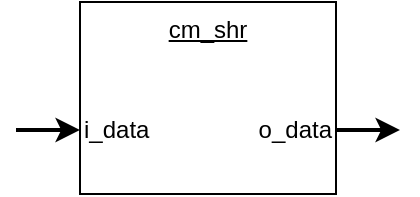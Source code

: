 <mxfile version="21.6.5" type="device" pages="3">
  <diagram name="bd_brief" id="hbk3G82xcq_aO88PHi2Z">
    <mxGraphModel dx="614" dy="352" grid="1" gridSize="8" guides="1" tooltips="1" connect="1" arrows="1" fold="1" page="1" pageScale="1" pageWidth="2560" pageHeight="1440" math="0" shadow="0">
      <root>
        <mxCell id="0" />
        <mxCell id="1" parent="0" />
        <mxCell id="T4b2zqATLYc1FD9dL-10-1" value="cm_shr" style="rounded=0;whiteSpace=wrap;html=1;verticalAlign=top;fontStyle=4" parent="1" vertex="1">
          <mxGeometry x="64" y="32" width="128" height="96" as="geometry" />
        </mxCell>
        <mxCell id="T4b2zqATLYc1FD9dL-10-5" style="edgeStyle=orthogonalEdgeStyle;rounded=0;orthogonalLoop=1;jettySize=auto;html=1;entryX=0;entryY=0.5;entryDx=0;entryDy=0;strokeWidth=2;" parent="1" target="T4b2zqATLYc1FD9dL-10-6" edge="1">
          <mxGeometry relative="1" as="geometry">
            <mxPoint x="32" y="96" as="sourcePoint" />
          </mxGeometry>
        </mxCell>
        <mxCell id="T4b2zqATLYc1FD9dL-10-6" value="i_data" style="text;html=1;strokeColor=none;fillColor=none;align=left;verticalAlign=middle;whiteSpace=wrap;rounded=0;" parent="1" vertex="1">
          <mxGeometry x="64" y="80" width="64" height="32" as="geometry" />
        </mxCell>
        <mxCell id="T4b2zqATLYc1FD9dL-10-9" style="edgeStyle=orthogonalEdgeStyle;rounded=0;orthogonalLoop=1;jettySize=auto;html=1;exitX=1;exitY=0.5;exitDx=0;exitDy=0;strokeWidth=2;" parent="1" source="T4b2zqATLYc1FD9dL-10-10" edge="1">
          <mxGeometry relative="1" as="geometry">
            <mxPoint x="224" y="96" as="targetPoint" />
          </mxGeometry>
        </mxCell>
        <mxCell id="T4b2zqATLYc1FD9dL-10-10" value="o_data" style="text;html=1;strokeColor=none;fillColor=none;align=right;verticalAlign=middle;whiteSpace=wrap;rounded=0;" parent="1" vertex="1">
          <mxGeometry x="128" y="80" width="64" height="32" as="geometry" />
        </mxCell>
      </root>
    </mxGraphModel>
  </diagram>
  <diagram id="Lz09IUpo3DLwDuxb-j5v" name="wf_rst_first">
    <mxGraphModel dx="511" dy="293" grid="1" gridSize="8" guides="0" tooltips="1" connect="1" arrows="0" fold="1" page="1" pageScale="1" pageWidth="2560" pageHeight="1440" math="0" shadow="0">
      <root>
        <mxCell id="0" />
        <mxCell id="1" parent="0" />
        <mxCell id="9BLyIg_P02hVrEGSlZpF-42" value="" style="endArrow=none;html=1;rounded=0;fontSize=12;startSize=3;endSize=3;strokeColor=#CCCCCC;" edge="1" parent="1">
          <mxGeometry width="50" height="50" relative="1" as="geometry">
            <mxPoint x="376" y="152" as="sourcePoint" />
            <mxPoint x="376" y="8" as="targetPoint" />
          </mxGeometry>
        </mxCell>
        <mxCell id="9BLyIg_P02hVrEGSlZpF-40" value="" style="endArrow=none;html=1;rounded=0;fontSize=12;startSize=3;endSize=3;strokeColor=#CCCCCC;" edge="1" parent="1">
          <mxGeometry width="50" height="50" relative="1" as="geometry">
            <mxPoint x="312" y="152" as="sourcePoint" />
            <mxPoint x="312" y="8" as="targetPoint" />
          </mxGeometry>
        </mxCell>
        <mxCell id="9BLyIg_P02hVrEGSlZpF-41" value="" style="endArrow=none;html=1;rounded=0;fontSize=12;startSize=3;endSize=3;strokeColor=#CCCCCC;" edge="1" parent="1">
          <mxGeometry width="50" height="50" relative="1" as="geometry">
            <mxPoint x="344" y="152" as="sourcePoint" />
            <mxPoint x="344" y="8" as="targetPoint" />
          </mxGeometry>
        </mxCell>
        <mxCell id="9BLyIg_P02hVrEGSlZpF-1" value="" style="endArrow=none;html=1;rounded=0;fontSize=12;startSize=3;endSize=3;strokeColor=#CCCCCC;" edge="1" parent="1">
          <mxGeometry width="50" height="50" relative="1" as="geometry">
            <mxPoint x="88" y="152" as="sourcePoint" />
            <mxPoint x="88" y="8" as="targetPoint" />
          </mxGeometry>
        </mxCell>
        <mxCell id="9BLyIg_P02hVrEGSlZpF-2" value="" style="endArrow=none;html=1;rounded=0;fontSize=12;startSize=3;endSize=3;strokeColor=#CCCCCC;" edge="1" parent="1">
          <mxGeometry width="50" height="50" relative="1" as="geometry">
            <mxPoint x="120" y="152" as="sourcePoint" />
            <mxPoint x="120" y="8" as="targetPoint" />
          </mxGeometry>
        </mxCell>
        <mxCell id="9BLyIg_P02hVrEGSlZpF-3" value="" style="endArrow=none;html=1;rounded=0;fontSize=12;startSize=3;endSize=3;strokeColor=#CCCCCC;" edge="1" parent="1">
          <mxGeometry width="50" height="50" relative="1" as="geometry">
            <mxPoint x="152" y="152" as="sourcePoint" />
            <mxPoint x="152" y="8" as="targetPoint" />
          </mxGeometry>
        </mxCell>
        <mxCell id="9BLyIg_P02hVrEGSlZpF-4" value="" style="endArrow=none;html=1;rounded=0;fontSize=12;startSize=3;endSize=3;strokeColor=#CCCCCC;" edge="1" parent="1">
          <mxGeometry width="50" height="50" relative="1" as="geometry">
            <mxPoint x="184" y="152" as="sourcePoint" />
            <mxPoint x="184" y="8" as="targetPoint" />
          </mxGeometry>
        </mxCell>
        <mxCell id="9BLyIg_P02hVrEGSlZpF-5" value="" style="endArrow=none;html=1;rounded=0;fontSize=12;startSize=3;endSize=3;strokeColor=#CCCCCC;" edge="1" parent="1">
          <mxGeometry width="50" height="50" relative="1" as="geometry">
            <mxPoint x="216" y="152" as="sourcePoint" />
            <mxPoint x="216" y="8" as="targetPoint" />
          </mxGeometry>
        </mxCell>
        <mxCell id="9BLyIg_P02hVrEGSlZpF-6" value="" style="endArrow=none;html=1;rounded=0;fontSize=12;startSize=3;endSize=3;strokeColor=#CCCCCC;" edge="1" parent="1">
          <mxGeometry width="50" height="50" relative="1" as="geometry">
            <mxPoint x="248" y="152" as="sourcePoint" />
            <mxPoint x="248" y="8" as="targetPoint" />
          </mxGeometry>
        </mxCell>
        <mxCell id="9BLyIg_P02hVrEGSlZpF-7" value="" style="endArrow=none;html=1;rounded=0;fontSize=12;startSize=3;endSize=3;strokeColor=#CCCCCC;" edge="1" parent="1">
          <mxGeometry width="50" height="50" relative="1" as="geometry">
            <mxPoint x="280" y="152" as="sourcePoint" />
            <mxPoint x="280" y="8" as="targetPoint" />
          </mxGeometry>
        </mxCell>
        <mxCell id="9BLyIg_P02hVrEGSlZpF-8" value="x" style="rounded=0;whiteSpace=wrap;html=1;fontSize=8;strokeColor=#000000;strokeWidth=1;fillColor=#F19C99;" vertex="1" parent="1">
          <mxGeometry x="72" y="120" width="144" height="16" as="geometry" />
        </mxCell>
        <mxCell id="9BLyIg_P02hVrEGSlZpF-13" value="clock" style="text;html=1;strokeColor=none;fillColor=none;align=right;verticalAlign=middle;whiteSpace=wrap;rounded=0;fontSize=8;" vertex="1" parent="1">
          <mxGeometry x="24" y="24" width="32" height="16" as="geometry" />
        </mxCell>
        <mxCell id="9BLyIg_P02hVrEGSlZpF-14" value="rst" style="text;html=1;strokeColor=none;fillColor=none;align=right;verticalAlign=middle;whiteSpace=wrap;rounded=0;fontSize=8;" vertex="1" parent="1">
          <mxGeometry x="24" y="56" width="32" height="16" as="geometry" />
        </mxCell>
        <mxCell id="9BLyIg_P02hVrEGSlZpF-16" value="" style="endArrow=none;html=1;rounded=0;fontSize=8;startSize=3;endSize=3;strokeColor=#000000;" edge="1" parent="1">
          <mxGeometry width="50" height="50" relative="1" as="geometry">
            <mxPoint x="72" y="40" as="sourcePoint" />
            <mxPoint x="392" y="24" as="targetPoint" />
            <Array as="points">
              <mxPoint x="88" y="40" />
              <mxPoint x="88" y="24" />
              <mxPoint x="104" y="24" />
              <mxPoint x="104" y="40" />
              <mxPoint x="120" y="40" />
              <mxPoint x="120" y="24" />
              <mxPoint x="136" y="24" />
              <mxPoint x="136" y="40" />
              <mxPoint x="152" y="40" />
              <mxPoint x="152" y="24" />
              <mxPoint x="168" y="24" />
              <mxPoint x="168" y="40" />
              <mxPoint x="184" y="40" />
              <mxPoint x="184" y="24" />
              <mxPoint x="200" y="24" />
              <mxPoint x="200" y="40" />
              <mxPoint x="216" y="40" />
              <mxPoint x="216" y="24" />
              <mxPoint x="232" y="24" />
              <mxPoint x="232" y="40" />
              <mxPoint x="248" y="40" />
              <mxPoint x="248" y="24" />
              <mxPoint x="264" y="24" />
              <mxPoint x="264" y="40" />
              <mxPoint x="280" y="40" />
              <mxPoint x="280" y="24" />
              <mxPoint x="296" y="24" />
              <mxPoint x="296" y="40" />
              <mxPoint x="312" y="40" />
              <mxPoint x="312" y="24" />
              <mxPoint x="328" y="24" />
              <mxPoint x="328" y="40" />
              <mxPoint x="344" y="40" />
              <mxPoint x="344" y="24" />
              <mxPoint x="360" y="24" />
              <mxPoint x="360" y="40" />
              <mxPoint x="376" y="40" />
              <mxPoint x="376" y="24" />
            </Array>
          </mxGeometry>
        </mxCell>
        <mxCell id="9BLyIg_P02hVrEGSlZpF-19" value="x" style="rounded=0;whiteSpace=wrap;html=1;fontSize=8;strokeColor=#000000;strokeWidth=1;fillColor=#F19C99;" vertex="1" parent="1">
          <mxGeometry x="72" y="88" width="48" height="16" as="geometry" />
        </mxCell>
        <mxCell id="9BLyIg_P02hVrEGSlZpF-20" value="i_data" style="text;html=1;strokeColor=none;fillColor=none;align=right;verticalAlign=middle;whiteSpace=wrap;rounded=0;fontSize=8;" vertex="1" parent="1">
          <mxGeometry x="24" y="88" width="32" height="16" as="geometry" />
        </mxCell>
        <mxCell id="9BLyIg_P02hVrEGSlZpF-21" value="o_data" style="text;html=1;strokeColor=none;fillColor=none;align=right;verticalAlign=middle;whiteSpace=wrap;rounded=0;fontSize=8;" vertex="1" parent="1">
          <mxGeometry x="24" y="120" width="32" height="16" as="geometry" />
        </mxCell>
        <mxCell id="9BLyIg_P02hVrEGSlZpF-22" value="" style="endArrow=none;html=1;rounded=0;" edge="1" parent="1">
          <mxGeometry width="50" height="50" relative="1" as="geometry">
            <mxPoint x="72" y="56" as="sourcePoint" />
            <mxPoint x="392" y="72" as="targetPoint" />
            <Array as="points">
              <mxPoint x="120" y="56" />
              <mxPoint x="120" y="72" />
              <mxPoint x="184" y="72" />
              <mxPoint x="184" y="56" />
              <mxPoint x="216" y="56" />
              <mxPoint x="216" y="72" />
            </Array>
          </mxGeometry>
        </mxCell>
        <mxCell id="9BLyIg_P02hVrEGSlZpF-25" value="D0" style="rounded=0;whiteSpace=wrap;html=1;fontSize=8;strokeColor=#000000;strokeWidth=1;fillColor=#FFFFFF;" vertex="1" parent="1">
          <mxGeometry x="120" y="88" width="32" height="16" as="geometry" />
        </mxCell>
        <mxCell id="9BLyIg_P02hVrEGSlZpF-26" value="D1" style="rounded=0;whiteSpace=wrap;html=1;fontSize=8;strokeColor=#000000;strokeWidth=1;fillColor=#FFFFFF;" vertex="1" parent="1">
          <mxGeometry x="152" y="88" width="32" height="16" as="geometry" />
        </mxCell>
        <mxCell id="9BLyIg_P02hVrEGSlZpF-27" value="D2" style="rounded=0;whiteSpace=wrap;html=1;fontSize=8;strokeColor=#000000;strokeWidth=1;fillColor=#FFFFFF;" vertex="1" parent="1">
          <mxGeometry x="184" y="88" width="32" height="16" as="geometry" />
        </mxCell>
        <mxCell id="9BLyIg_P02hVrEGSlZpF-28" value="LEN = 3" style="text;html=1;strokeColor=none;fillColor=none;align=center;verticalAlign=middle;whiteSpace=wrap;rounded=0;fontSize=8;" vertex="1" parent="1">
          <mxGeometry x="64" y="160" width="320" height="16" as="geometry" />
        </mxCell>
        <mxCell id="9BLyIg_P02hVrEGSlZpF-33" value="D3" style="rounded=0;whiteSpace=wrap;html=1;fontSize=8;strokeColor=#000000;strokeWidth=1;fillColor=#FFFFFF;" vertex="1" parent="1">
          <mxGeometry x="216" y="88" width="32" height="16" as="geometry" />
        </mxCell>
        <mxCell id="9BLyIg_P02hVrEGSlZpF-34" value="D0" style="rounded=0;whiteSpace=wrap;html=1;fontSize=8;strokeColor=#000000;strokeWidth=1;fillColor=#FFFFFF;" vertex="1" parent="1">
          <mxGeometry x="216" y="120" width="32" height="16" as="geometry" />
        </mxCell>
        <mxCell id="9BLyIg_P02hVrEGSlZpF-35" value="D1" style="rounded=0;whiteSpace=wrap;html=1;fontSize=8;strokeColor=#000000;strokeWidth=1;fillColor=#FFFFFF;" vertex="1" parent="1">
          <mxGeometry x="248" y="120" width="32" height="16" as="geometry" />
        </mxCell>
        <mxCell id="9BLyIg_P02hVrEGSlZpF-38" value="D4" style="rounded=0;whiteSpace=wrap;html=1;fontSize=8;strokeColor=#000000;strokeWidth=1;fillColor=#FFFFFF;" vertex="1" parent="1">
          <mxGeometry x="312" y="120" width="32" height="16" as="geometry" />
        </mxCell>
        <mxCell id="9BLyIg_P02hVrEGSlZpF-39" value="D4" style="rounded=0;whiteSpace=wrap;html=1;fontSize=8;strokeColor=#000000;strokeWidth=1;fillColor=#FFFFFF;" vertex="1" parent="1">
          <mxGeometry x="344" y="120" width="32" height="16" as="geometry" />
        </mxCell>
        <mxCell id="9BLyIg_P02hVrEGSlZpF-44" value="D4" style="rounded=0;whiteSpace=wrap;html=1;fontSize=8;strokeColor=#000000;strokeWidth=1;fillColor=#FFFFFF;" vertex="1" parent="1">
          <mxGeometry x="248" y="88" width="32" height="16" as="geometry" />
        </mxCell>
        <mxCell id="9BLyIg_P02hVrEGSlZpF-45" value="D5" style="rounded=0;whiteSpace=wrap;html=1;fontSize=8;strokeColor=#000000;strokeWidth=1;fillColor=#FFFFFF;" vertex="1" parent="1">
          <mxGeometry x="280" y="88" width="32" height="16" as="geometry" />
        </mxCell>
        <mxCell id="9BLyIg_P02hVrEGSlZpF-46" value="D6" style="rounded=0;whiteSpace=wrap;html=1;fontSize=8;strokeColor=#000000;strokeWidth=1;fillColor=#FFFFFF;" vertex="1" parent="1">
          <mxGeometry x="312" y="88" width="32" height="16" as="geometry" />
        </mxCell>
        <mxCell id="9BLyIg_P02hVrEGSlZpF-47" value="" style="rounded=0;whiteSpace=wrap;html=1;fontSize=8;strokeColor=#000000;strokeWidth=1;fillColor=#FFFFFF;" vertex="1" parent="1">
          <mxGeometry x="376" y="88" width="16" height="16" as="geometry" />
        </mxCell>
        <mxCell id="9BLyIg_P02hVrEGSlZpF-48" value="" style="rounded=0;whiteSpace=wrap;html=1;fontSize=8;strokeColor=#000000;strokeWidth=1;fillColor=#FFFFFF;" vertex="1" parent="1">
          <mxGeometry x="376" y="120" width="16" height="16" as="geometry" />
        </mxCell>
        <mxCell id="iZzS7bL9PkNWIDwyDle8-2" value="0" style="rounded=0;whiteSpace=wrap;html=1;fontSize=8;strokeColor=#000000;strokeWidth=1;fillColor=#FFE599;" vertex="1" parent="1">
          <mxGeometry x="280" y="120" width="32" height="16" as="geometry" />
        </mxCell>
        <mxCell id="iZzS7bL9PkNWIDwyDle8-3" value="D7" style="rounded=0;whiteSpace=wrap;html=1;fontSize=8;strokeColor=#000000;strokeWidth=1;fillColor=#FFFFFF;" vertex="1" parent="1">
          <mxGeometry x="344" y="88" width="32" height="16" as="geometry" />
        </mxCell>
      </root>
    </mxGraphModel>
  </diagram>
  <diagram id="e3dm9ridUefHX_ieCqCy" name="wf_rst_all">
    <mxGraphModel dx="426" dy="244" grid="1" gridSize="8" guides="1" tooltips="1" connect="1" arrows="1" fold="1" page="1" pageScale="1" pageWidth="2560" pageHeight="1440" math="0" shadow="0">
      <root>
        <mxCell id="0" />
        <mxCell id="1" parent="0" />
        <mxCell id="80mFk8eNuXd3C8eK-A46-1" value="" style="endArrow=none;html=1;rounded=0;fontSize=12;startSize=3;endSize=3;strokeColor=#CCCCCC;" edge="1" parent="1">
          <mxGeometry width="50" height="50" relative="1" as="geometry">
            <mxPoint x="376" y="152" as="sourcePoint" />
            <mxPoint x="376" y="8" as="targetPoint" />
          </mxGeometry>
        </mxCell>
        <mxCell id="80mFk8eNuXd3C8eK-A46-2" value="" style="endArrow=none;html=1;rounded=0;fontSize=12;startSize=3;endSize=3;strokeColor=#CCCCCC;" edge="1" parent="1">
          <mxGeometry width="50" height="50" relative="1" as="geometry">
            <mxPoint x="312" y="152" as="sourcePoint" />
            <mxPoint x="312" y="8" as="targetPoint" />
          </mxGeometry>
        </mxCell>
        <mxCell id="80mFk8eNuXd3C8eK-A46-3" value="" style="endArrow=none;html=1;rounded=0;fontSize=12;startSize=3;endSize=3;strokeColor=#CCCCCC;" edge="1" parent="1">
          <mxGeometry width="50" height="50" relative="1" as="geometry">
            <mxPoint x="344" y="152" as="sourcePoint" />
            <mxPoint x="344" y="8" as="targetPoint" />
          </mxGeometry>
        </mxCell>
        <mxCell id="80mFk8eNuXd3C8eK-A46-4" value="" style="endArrow=none;html=1;rounded=0;fontSize=12;startSize=3;endSize=3;strokeColor=#CCCCCC;" edge="1" parent="1">
          <mxGeometry width="50" height="50" relative="1" as="geometry">
            <mxPoint x="88" y="152" as="sourcePoint" />
            <mxPoint x="88" y="8" as="targetPoint" />
          </mxGeometry>
        </mxCell>
        <mxCell id="80mFk8eNuXd3C8eK-A46-5" value="" style="endArrow=none;html=1;rounded=0;fontSize=12;startSize=3;endSize=3;strokeColor=#CCCCCC;" edge="1" parent="1">
          <mxGeometry width="50" height="50" relative="1" as="geometry">
            <mxPoint x="120" y="152" as="sourcePoint" />
            <mxPoint x="120" y="8" as="targetPoint" />
          </mxGeometry>
        </mxCell>
        <mxCell id="80mFk8eNuXd3C8eK-A46-6" value="" style="endArrow=none;html=1;rounded=0;fontSize=12;startSize=3;endSize=3;strokeColor=#CCCCCC;" edge="1" parent="1">
          <mxGeometry width="50" height="50" relative="1" as="geometry">
            <mxPoint x="152" y="152" as="sourcePoint" />
            <mxPoint x="152" y="8" as="targetPoint" />
          </mxGeometry>
        </mxCell>
        <mxCell id="80mFk8eNuXd3C8eK-A46-7" value="" style="endArrow=none;html=1;rounded=0;fontSize=12;startSize=3;endSize=3;strokeColor=#CCCCCC;" edge="1" parent="1">
          <mxGeometry width="50" height="50" relative="1" as="geometry">
            <mxPoint x="184" y="152" as="sourcePoint" />
            <mxPoint x="184" y="8" as="targetPoint" />
          </mxGeometry>
        </mxCell>
        <mxCell id="80mFk8eNuXd3C8eK-A46-8" value="" style="endArrow=none;html=1;rounded=0;fontSize=12;startSize=3;endSize=3;strokeColor=#CCCCCC;" edge="1" parent="1">
          <mxGeometry width="50" height="50" relative="1" as="geometry">
            <mxPoint x="216" y="152" as="sourcePoint" />
            <mxPoint x="216" y="8" as="targetPoint" />
          </mxGeometry>
        </mxCell>
        <mxCell id="80mFk8eNuXd3C8eK-A46-9" value="" style="endArrow=none;html=1;rounded=0;fontSize=12;startSize=3;endSize=3;strokeColor=#CCCCCC;" edge="1" parent="1">
          <mxGeometry width="50" height="50" relative="1" as="geometry">
            <mxPoint x="248" y="152" as="sourcePoint" />
            <mxPoint x="248" y="8" as="targetPoint" />
          </mxGeometry>
        </mxCell>
        <mxCell id="80mFk8eNuXd3C8eK-A46-10" value="" style="endArrow=none;html=1;rounded=0;fontSize=12;startSize=3;endSize=3;strokeColor=#CCCCCC;" edge="1" parent="1">
          <mxGeometry width="50" height="50" relative="1" as="geometry">
            <mxPoint x="280" y="152" as="sourcePoint" />
            <mxPoint x="280" y="8" as="targetPoint" />
          </mxGeometry>
        </mxCell>
        <mxCell id="80mFk8eNuXd3C8eK-A46-11" value="x" style="rounded=0;whiteSpace=wrap;html=1;fontSize=8;strokeColor=#000000;strokeWidth=1;fillColor=#F19C99;" vertex="1" parent="1">
          <mxGeometry x="72" y="120" width="144" height="16" as="geometry" />
        </mxCell>
        <mxCell id="80mFk8eNuXd3C8eK-A46-12" value="clock" style="text;html=1;strokeColor=none;fillColor=none;align=right;verticalAlign=middle;whiteSpace=wrap;rounded=0;fontSize=8;" vertex="1" parent="1">
          <mxGeometry x="24" y="24" width="32" height="16" as="geometry" />
        </mxCell>
        <mxCell id="80mFk8eNuXd3C8eK-A46-13" value="rst" style="text;html=1;strokeColor=none;fillColor=none;align=right;verticalAlign=middle;whiteSpace=wrap;rounded=0;fontSize=8;" vertex="1" parent="1">
          <mxGeometry x="24" y="56" width="32" height="16" as="geometry" />
        </mxCell>
        <mxCell id="80mFk8eNuXd3C8eK-A46-14" value="" style="endArrow=none;html=1;rounded=0;fontSize=8;startSize=3;endSize=3;strokeColor=#000000;" edge="1" parent="1">
          <mxGeometry width="50" height="50" relative="1" as="geometry">
            <mxPoint x="72" y="40" as="sourcePoint" />
            <mxPoint x="392" y="24" as="targetPoint" />
            <Array as="points">
              <mxPoint x="88" y="40" />
              <mxPoint x="88" y="24" />
              <mxPoint x="104" y="24" />
              <mxPoint x="104" y="40" />
              <mxPoint x="120" y="40" />
              <mxPoint x="120" y="24" />
              <mxPoint x="136" y="24" />
              <mxPoint x="136" y="40" />
              <mxPoint x="152" y="40" />
              <mxPoint x="152" y="24" />
              <mxPoint x="168" y="24" />
              <mxPoint x="168" y="40" />
              <mxPoint x="184" y="40" />
              <mxPoint x="184" y="24" />
              <mxPoint x="200" y="24" />
              <mxPoint x="200" y="40" />
              <mxPoint x="216" y="40" />
              <mxPoint x="216" y="24" />
              <mxPoint x="232" y="24" />
              <mxPoint x="232" y="40" />
              <mxPoint x="248" y="40" />
              <mxPoint x="248" y="24" />
              <mxPoint x="264" y="24" />
              <mxPoint x="264" y="40" />
              <mxPoint x="280" y="40" />
              <mxPoint x="280" y="24" />
              <mxPoint x="296" y="24" />
              <mxPoint x="296" y="40" />
              <mxPoint x="312" y="40" />
              <mxPoint x="312" y="24" />
              <mxPoint x="328" y="24" />
              <mxPoint x="328" y="40" />
              <mxPoint x="344" y="40" />
              <mxPoint x="344" y="24" />
              <mxPoint x="360" y="24" />
              <mxPoint x="360" y="40" />
              <mxPoint x="376" y="40" />
              <mxPoint x="376" y="24" />
            </Array>
          </mxGeometry>
        </mxCell>
        <mxCell id="80mFk8eNuXd3C8eK-A46-15" value="x" style="rounded=0;whiteSpace=wrap;html=1;fontSize=8;strokeColor=#000000;strokeWidth=1;fillColor=#F19C99;" vertex="1" parent="1">
          <mxGeometry x="72" y="88" width="48" height="16" as="geometry" />
        </mxCell>
        <mxCell id="80mFk8eNuXd3C8eK-A46-16" value="i_data" style="text;html=1;strokeColor=none;fillColor=none;align=right;verticalAlign=middle;whiteSpace=wrap;rounded=0;fontSize=8;" vertex="1" parent="1">
          <mxGeometry x="24" y="88" width="32" height="16" as="geometry" />
        </mxCell>
        <mxCell id="80mFk8eNuXd3C8eK-A46-17" value="o_data" style="text;html=1;strokeColor=none;fillColor=none;align=right;verticalAlign=middle;whiteSpace=wrap;rounded=0;fontSize=8;" vertex="1" parent="1">
          <mxGeometry x="24" y="120" width="32" height="16" as="geometry" />
        </mxCell>
        <mxCell id="80mFk8eNuXd3C8eK-A46-18" value="" style="endArrow=none;html=1;rounded=0;" edge="1" parent="1">
          <mxGeometry width="50" height="50" relative="1" as="geometry">
            <mxPoint x="72" y="56" as="sourcePoint" />
            <mxPoint x="392" y="72" as="targetPoint" />
            <Array as="points">
              <mxPoint x="120" y="56" />
              <mxPoint x="120" y="72" />
              <mxPoint x="184" y="72" />
              <mxPoint x="184" y="56" />
              <mxPoint x="216" y="56" />
              <mxPoint x="216" y="72" />
            </Array>
          </mxGeometry>
        </mxCell>
        <mxCell id="80mFk8eNuXd3C8eK-A46-19" value="D0" style="rounded=0;whiteSpace=wrap;html=1;fontSize=8;strokeColor=#000000;strokeWidth=1;fillColor=#FFFFFF;" vertex="1" parent="1">
          <mxGeometry x="120" y="88" width="32" height="16" as="geometry" />
        </mxCell>
        <mxCell id="80mFk8eNuXd3C8eK-A46-20" value="D1" style="rounded=0;whiteSpace=wrap;html=1;fontSize=8;strokeColor=#000000;strokeWidth=1;fillColor=#FFFFFF;" vertex="1" parent="1">
          <mxGeometry x="152" y="88" width="32" height="16" as="geometry" />
        </mxCell>
        <mxCell id="80mFk8eNuXd3C8eK-A46-21" value="D2" style="rounded=0;whiteSpace=wrap;html=1;fontSize=8;strokeColor=#000000;strokeWidth=1;fillColor=#FFFFFF;" vertex="1" parent="1">
          <mxGeometry x="184" y="88" width="32" height="16" as="geometry" />
        </mxCell>
        <mxCell id="80mFk8eNuXd3C8eK-A46-22" value="LEN = 3" style="text;html=1;strokeColor=none;fillColor=none;align=center;verticalAlign=middle;whiteSpace=wrap;rounded=0;fontSize=8;" vertex="1" parent="1">
          <mxGeometry x="64" y="160" width="320" height="16" as="geometry" />
        </mxCell>
        <mxCell id="80mFk8eNuXd3C8eK-A46-23" value="D3" style="rounded=0;whiteSpace=wrap;html=1;fontSize=8;strokeColor=#000000;strokeWidth=1;fillColor=#FFFFFF;" vertex="1" parent="1">
          <mxGeometry x="216" y="88" width="32" height="16" as="geometry" />
        </mxCell>
        <mxCell id="80mFk8eNuXd3C8eK-A46-24" value="0" style="rounded=0;whiteSpace=wrap;html=1;fontSize=8;strokeColor=#000000;strokeWidth=1;fillColor=#FFE599;" vertex="1" parent="1">
          <mxGeometry x="216" y="120" width="32" height="16" as="geometry" />
        </mxCell>
        <mxCell id="80mFk8eNuXd3C8eK-A46-25" value="0" style="rounded=0;whiteSpace=wrap;html=1;fontSize=8;strokeColor=#000000;strokeWidth=1;fillColor=#FFE599;" vertex="1" parent="1">
          <mxGeometry x="248" y="120" width="32" height="16" as="geometry" />
        </mxCell>
        <mxCell id="80mFk8eNuXd3C8eK-A46-26" value="D4" style="rounded=0;whiteSpace=wrap;html=1;fontSize=8;strokeColor=#000000;strokeWidth=1;fillColor=#FFFFFF;" vertex="1" parent="1">
          <mxGeometry x="312" y="120" width="32" height="16" as="geometry" />
        </mxCell>
        <mxCell id="80mFk8eNuXd3C8eK-A46-27" value="D4" style="rounded=0;whiteSpace=wrap;html=1;fontSize=8;strokeColor=#000000;strokeWidth=1;fillColor=#FFFFFF;" vertex="1" parent="1">
          <mxGeometry x="344" y="120" width="32" height="16" as="geometry" />
        </mxCell>
        <mxCell id="80mFk8eNuXd3C8eK-A46-28" value="D4" style="rounded=0;whiteSpace=wrap;html=1;fontSize=8;strokeColor=#000000;strokeWidth=1;fillColor=#FFFFFF;" vertex="1" parent="1">
          <mxGeometry x="248" y="88" width="32" height="16" as="geometry" />
        </mxCell>
        <mxCell id="80mFk8eNuXd3C8eK-A46-29" value="D5" style="rounded=0;whiteSpace=wrap;html=1;fontSize=8;strokeColor=#000000;strokeWidth=1;fillColor=#FFFFFF;" vertex="1" parent="1">
          <mxGeometry x="280" y="88" width="32" height="16" as="geometry" />
        </mxCell>
        <mxCell id="80mFk8eNuXd3C8eK-A46-30" value="D6" style="rounded=0;whiteSpace=wrap;html=1;fontSize=8;strokeColor=#000000;strokeWidth=1;fillColor=#FFFFFF;" vertex="1" parent="1">
          <mxGeometry x="312" y="88" width="32" height="16" as="geometry" />
        </mxCell>
        <mxCell id="80mFk8eNuXd3C8eK-A46-31" value="" style="rounded=0;whiteSpace=wrap;html=1;fontSize=8;strokeColor=#000000;strokeWidth=1;fillColor=#FFFFFF;" vertex="1" parent="1">
          <mxGeometry x="376" y="88" width="16" height="16" as="geometry" />
        </mxCell>
        <mxCell id="80mFk8eNuXd3C8eK-A46-32" value="" style="rounded=0;whiteSpace=wrap;html=1;fontSize=8;strokeColor=#000000;strokeWidth=1;fillColor=#FFFFFF;" vertex="1" parent="1">
          <mxGeometry x="376" y="120" width="16" height="16" as="geometry" />
        </mxCell>
        <mxCell id="80mFk8eNuXd3C8eK-A46-33" value="0" style="rounded=0;whiteSpace=wrap;html=1;fontSize=8;strokeColor=#000000;strokeWidth=1;fillColor=#FFE599;" vertex="1" parent="1">
          <mxGeometry x="280" y="120" width="32" height="16" as="geometry" />
        </mxCell>
        <mxCell id="80mFk8eNuXd3C8eK-A46-34" value="D7" style="rounded=0;whiteSpace=wrap;html=1;fontSize=8;strokeColor=#000000;strokeWidth=1;fillColor=#FFFFFF;" vertex="1" parent="1">
          <mxGeometry x="344" y="88" width="32" height="16" as="geometry" />
        </mxCell>
      </root>
    </mxGraphModel>
  </diagram>
</mxfile>
